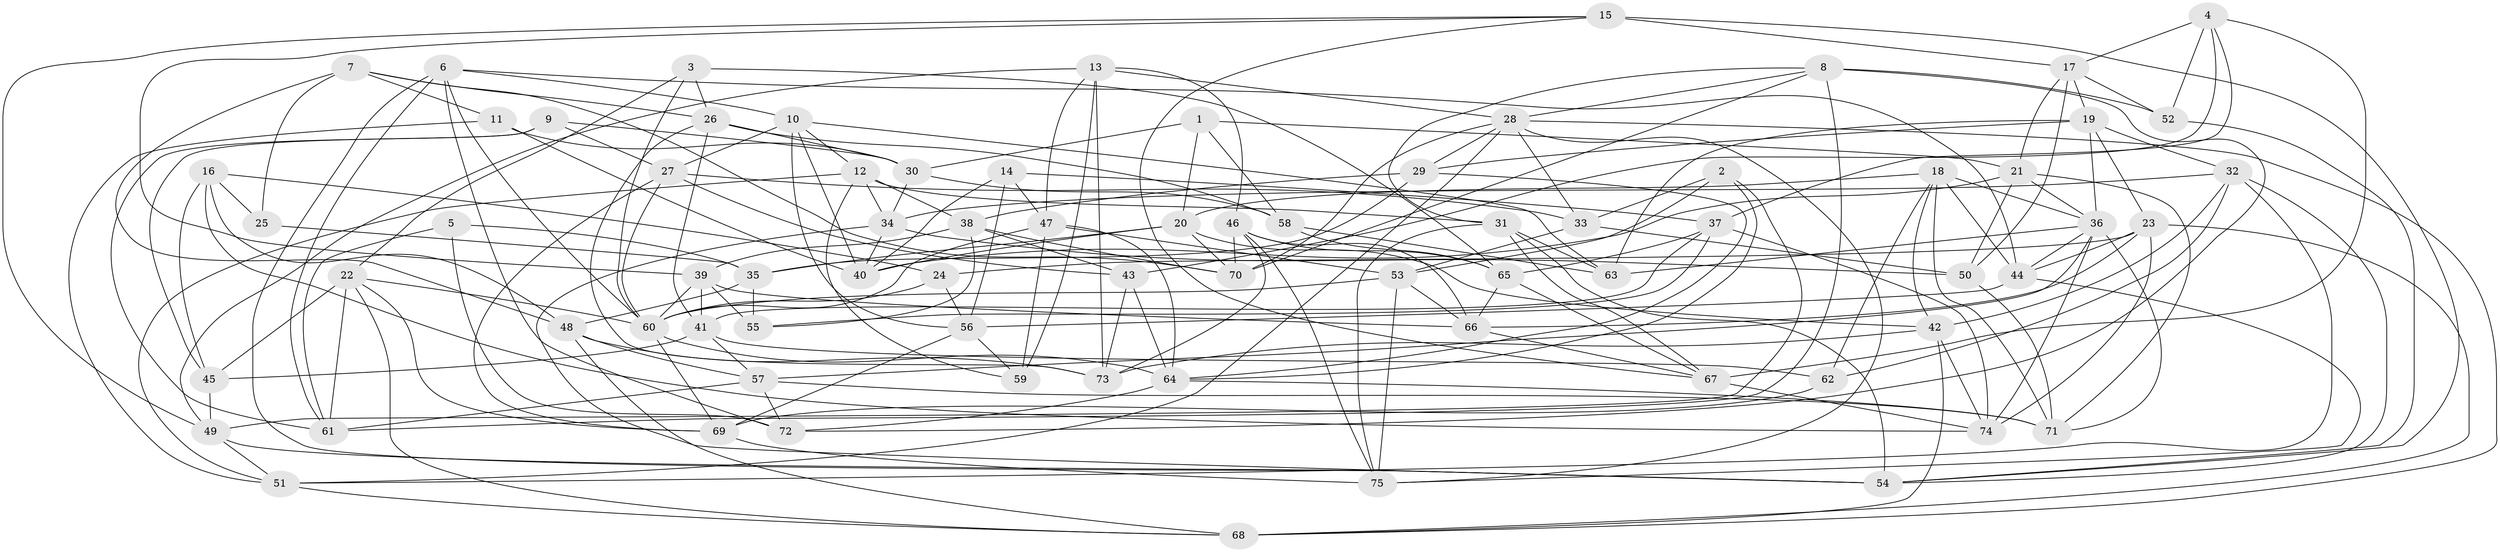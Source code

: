 // original degree distribution, {4: 1.0}
// Generated by graph-tools (version 1.1) at 2025/03/03/09/25 03:03:11]
// undirected, 75 vertices, 210 edges
graph export_dot {
graph [start="1"]
  node [color=gray90,style=filled];
  1;
  2;
  3;
  4;
  5;
  6;
  7;
  8;
  9;
  10;
  11;
  12;
  13;
  14;
  15;
  16;
  17;
  18;
  19;
  20;
  21;
  22;
  23;
  24;
  25;
  26;
  27;
  28;
  29;
  30;
  31;
  32;
  33;
  34;
  35;
  36;
  37;
  38;
  39;
  40;
  41;
  42;
  43;
  44;
  45;
  46;
  47;
  48;
  49;
  50;
  51;
  52;
  53;
  54;
  55;
  56;
  57;
  58;
  59;
  60;
  61;
  62;
  63;
  64;
  65;
  66;
  67;
  68;
  69;
  70;
  71;
  72;
  73;
  74;
  75;
  1 -- 20 [weight=1.0];
  1 -- 21 [weight=1.0];
  1 -- 30 [weight=1.0];
  1 -- 58 [weight=1.0];
  2 -- 33 [weight=1.0];
  2 -- 49 [weight=1.0];
  2 -- 53 [weight=1.0];
  2 -- 64 [weight=1.0];
  3 -- 22 [weight=1.0];
  3 -- 26 [weight=1.0];
  3 -- 60 [weight=1.0];
  3 -- 65 [weight=1.0];
  4 -- 17 [weight=1.0];
  4 -- 37 [weight=1.0];
  4 -- 43 [weight=2.0];
  4 -- 52 [weight=1.0];
  4 -- 67 [weight=1.0];
  5 -- 35 [weight=2.0];
  5 -- 61 [weight=1.0];
  5 -- 72 [weight=1.0];
  6 -- 10 [weight=1.0];
  6 -- 44 [weight=1.0];
  6 -- 54 [weight=1.0];
  6 -- 60 [weight=1.0];
  6 -- 61 [weight=1.0];
  6 -- 72 [weight=1.0];
  7 -- 11 [weight=1.0];
  7 -- 25 [weight=2.0];
  7 -- 26 [weight=1.0];
  7 -- 48 [weight=1.0];
  7 -- 70 [weight=1.0];
  8 -- 28 [weight=1.0];
  8 -- 31 [weight=1.0];
  8 -- 52 [weight=1.0];
  8 -- 61 [weight=1.0];
  8 -- 70 [weight=1.0];
  8 -- 72 [weight=1.0];
  9 -- 27 [weight=1.0];
  9 -- 30 [weight=1.0];
  9 -- 45 [weight=1.0];
  9 -- 61 [weight=1.0];
  10 -- 12 [weight=1.0];
  10 -- 27 [weight=1.0];
  10 -- 40 [weight=1.0];
  10 -- 56 [weight=1.0];
  10 -- 63 [weight=1.0];
  11 -- 30 [weight=1.0];
  11 -- 40 [weight=1.0];
  11 -- 51 [weight=1.0];
  12 -- 31 [weight=1.0];
  12 -- 34 [weight=1.0];
  12 -- 38 [weight=1.0];
  12 -- 51 [weight=1.0];
  12 -- 59 [weight=1.0];
  13 -- 28 [weight=1.0];
  13 -- 46 [weight=1.0];
  13 -- 47 [weight=1.0];
  13 -- 49 [weight=1.0];
  13 -- 59 [weight=1.0];
  13 -- 73 [weight=1.0];
  14 -- 37 [weight=1.0];
  14 -- 40 [weight=1.0];
  14 -- 47 [weight=1.0];
  14 -- 56 [weight=1.0];
  15 -- 17 [weight=1.0];
  15 -- 39 [weight=1.0];
  15 -- 49 [weight=1.0];
  15 -- 54 [weight=2.0];
  15 -- 67 [weight=1.0];
  16 -- 24 [weight=1.0];
  16 -- 25 [weight=1.0];
  16 -- 45 [weight=2.0];
  16 -- 48 [weight=1.0];
  16 -- 74 [weight=1.0];
  17 -- 19 [weight=1.0];
  17 -- 21 [weight=1.0];
  17 -- 50 [weight=1.0];
  17 -- 52 [weight=1.0];
  18 -- 20 [weight=1.0];
  18 -- 36 [weight=1.0];
  18 -- 42 [weight=1.0];
  18 -- 44 [weight=1.0];
  18 -- 62 [weight=1.0];
  18 -- 71 [weight=1.0];
  19 -- 23 [weight=1.0];
  19 -- 29 [weight=1.0];
  19 -- 32 [weight=1.0];
  19 -- 36 [weight=1.0];
  19 -- 63 [weight=1.0];
  20 -- 35 [weight=1.0];
  20 -- 40 [weight=1.0];
  20 -- 42 [weight=1.0];
  20 -- 70 [weight=1.0];
  21 -- 36 [weight=1.0];
  21 -- 40 [weight=1.0];
  21 -- 50 [weight=1.0];
  21 -- 71 [weight=1.0];
  22 -- 45 [weight=1.0];
  22 -- 60 [weight=1.0];
  22 -- 61 [weight=1.0];
  22 -- 68 [weight=1.0];
  22 -- 69 [weight=1.0];
  23 -- 24 [weight=1.0];
  23 -- 44 [weight=1.0];
  23 -- 66 [weight=1.0];
  23 -- 68 [weight=1.0];
  23 -- 74 [weight=1.0];
  24 -- 56 [weight=1.0];
  24 -- 60 [weight=1.0];
  25 -- 35 [weight=1.0];
  26 -- 30 [weight=1.0];
  26 -- 41 [weight=1.0];
  26 -- 58 [weight=1.0];
  26 -- 73 [weight=1.0];
  27 -- 33 [weight=1.0];
  27 -- 43 [weight=1.0];
  27 -- 60 [weight=1.0];
  27 -- 69 [weight=1.0];
  28 -- 29 [weight=1.0];
  28 -- 33 [weight=1.0];
  28 -- 51 [weight=1.0];
  28 -- 68 [weight=1.0];
  28 -- 70 [weight=1.0];
  28 -- 75 [weight=1.0];
  29 -- 35 [weight=2.0];
  29 -- 38 [weight=1.0];
  29 -- 64 [weight=1.0];
  30 -- 34 [weight=1.0];
  30 -- 58 [weight=1.0];
  31 -- 54 [weight=1.0];
  31 -- 63 [weight=1.0];
  31 -- 67 [weight=1.0];
  31 -- 75 [weight=1.0];
  32 -- 34 [weight=1.0];
  32 -- 42 [weight=1.0];
  32 -- 51 [weight=1.0];
  32 -- 54 [weight=1.0];
  32 -- 62 [weight=1.0];
  33 -- 50 [weight=2.0];
  33 -- 53 [weight=1.0];
  34 -- 40 [weight=1.0];
  34 -- 50 [weight=1.0];
  34 -- 54 [weight=1.0];
  35 -- 48 [weight=1.0];
  35 -- 55 [weight=3.0];
  36 -- 44 [weight=1.0];
  36 -- 57 [weight=1.0];
  36 -- 63 [weight=1.0];
  36 -- 71 [weight=1.0];
  36 -- 74 [weight=1.0];
  37 -- 41 [weight=1.0];
  37 -- 55 [weight=1.0];
  37 -- 65 [weight=1.0];
  37 -- 74 [weight=1.0];
  38 -- 39 [weight=1.0];
  38 -- 43 [weight=1.0];
  38 -- 55 [weight=1.0];
  38 -- 70 [weight=1.0];
  39 -- 41 [weight=1.0];
  39 -- 55 [weight=1.0];
  39 -- 60 [weight=1.0];
  39 -- 66 [weight=1.0];
  41 -- 45 [weight=1.0];
  41 -- 57 [weight=1.0];
  41 -- 62 [weight=1.0];
  42 -- 68 [weight=1.0];
  42 -- 73 [weight=1.0];
  42 -- 74 [weight=1.0];
  43 -- 64 [weight=1.0];
  43 -- 73 [weight=1.0];
  44 -- 56 [weight=1.0];
  44 -- 75 [weight=1.0];
  45 -- 49 [weight=1.0];
  46 -- 65 [weight=1.0];
  46 -- 66 [weight=1.0];
  46 -- 70 [weight=1.0];
  46 -- 73 [weight=1.0];
  46 -- 75 [weight=1.0];
  47 -- 53 [weight=1.0];
  47 -- 59 [weight=1.0];
  47 -- 60 [weight=1.0];
  47 -- 64 [weight=1.0];
  48 -- 57 [weight=1.0];
  48 -- 68 [weight=1.0];
  48 -- 73 [weight=1.0];
  49 -- 51 [weight=1.0];
  49 -- 54 [weight=1.0];
  50 -- 71 [weight=1.0];
  51 -- 68 [weight=1.0];
  52 -- 54 [weight=1.0];
  53 -- 60 [weight=1.0];
  53 -- 66 [weight=1.0];
  53 -- 75 [weight=1.0];
  56 -- 59 [weight=1.0];
  56 -- 69 [weight=1.0];
  57 -- 61 [weight=1.0];
  57 -- 71 [weight=1.0];
  57 -- 72 [weight=1.0];
  58 -- 63 [weight=2.0];
  58 -- 65 [weight=1.0];
  60 -- 64 [weight=1.0];
  60 -- 69 [weight=1.0];
  62 -- 69 [weight=1.0];
  64 -- 71 [weight=1.0];
  64 -- 72 [weight=2.0];
  65 -- 66 [weight=1.0];
  65 -- 67 [weight=1.0];
  66 -- 67 [weight=1.0];
  67 -- 74 [weight=1.0];
  69 -- 75 [weight=1.0];
}
